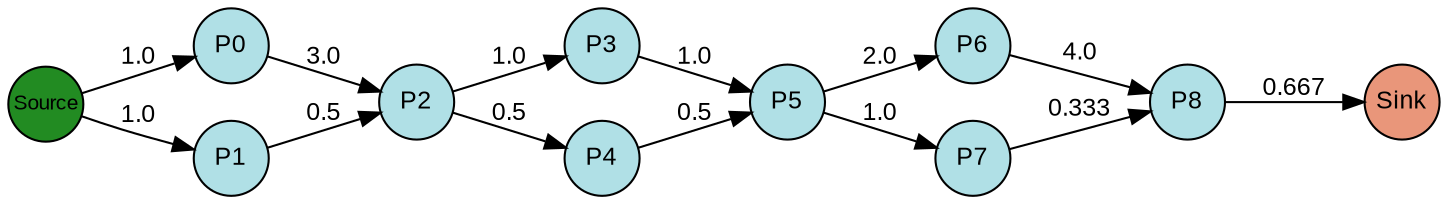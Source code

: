 digraph {
  splines=true;
node [margin=0 fontname=arial fontcolor=black fontsize=12 shape=circle width=0.5 fixedsize=true style=filled fillcolor=powderblue]
  1 [label="P0"]
  2 [label="P1"]
  3 [label="P2"]
  4 [label="P3"]
  5 [label="P4"]
  6 [label="P5"]
  7 [label="P6"]
  8 [label="P7"]
  9 [label="P8"]
  node [margin=0 fontname=arial fontcolor=black fontsize=10 shape=circle width=0.5 fixedsize=true style=filled fillcolor=forestgreen]
  10 [label="Source"]
  node [margin=0 fontname=arial fontcolor=black fontsize=12 shape=circle width=0.5 fixedsize=true style=filled fillcolor=darksalmon]
  11 [label="Sink"]
rankdir=LR
edge [margin=0 fontname=arial fontcolor=black fontsize=12]
   1 -> 3 [label="3.0"]
   2 -> 3 [label="0.5"]
   3 -> 4 [label="1.0"]
   3 -> 5 [label="0.5"]
   4 -> 6 [label="1.0"]
   5 -> 6 [label="0.5"]
   6 -> 7 [label="2.0"]
   6 -> 8 [label="1.0"]
   7 -> 9 [label="4.0"]
   8 -> 9 [label="0.333"]
   10 -> 2 [label="1.0"]
   10 -> 1 [label="1.0"]
   9 -> 11 [label="0.667"]

  {rank=same 10}
	{rank=same  1, 2 }
	{rank=same  3 }
	{rank=same  4, 5 }
	{rank=same  6 }
	{rank=same  7, 8 }
	{rank=same  9 }
  {rank=same 11}
}

